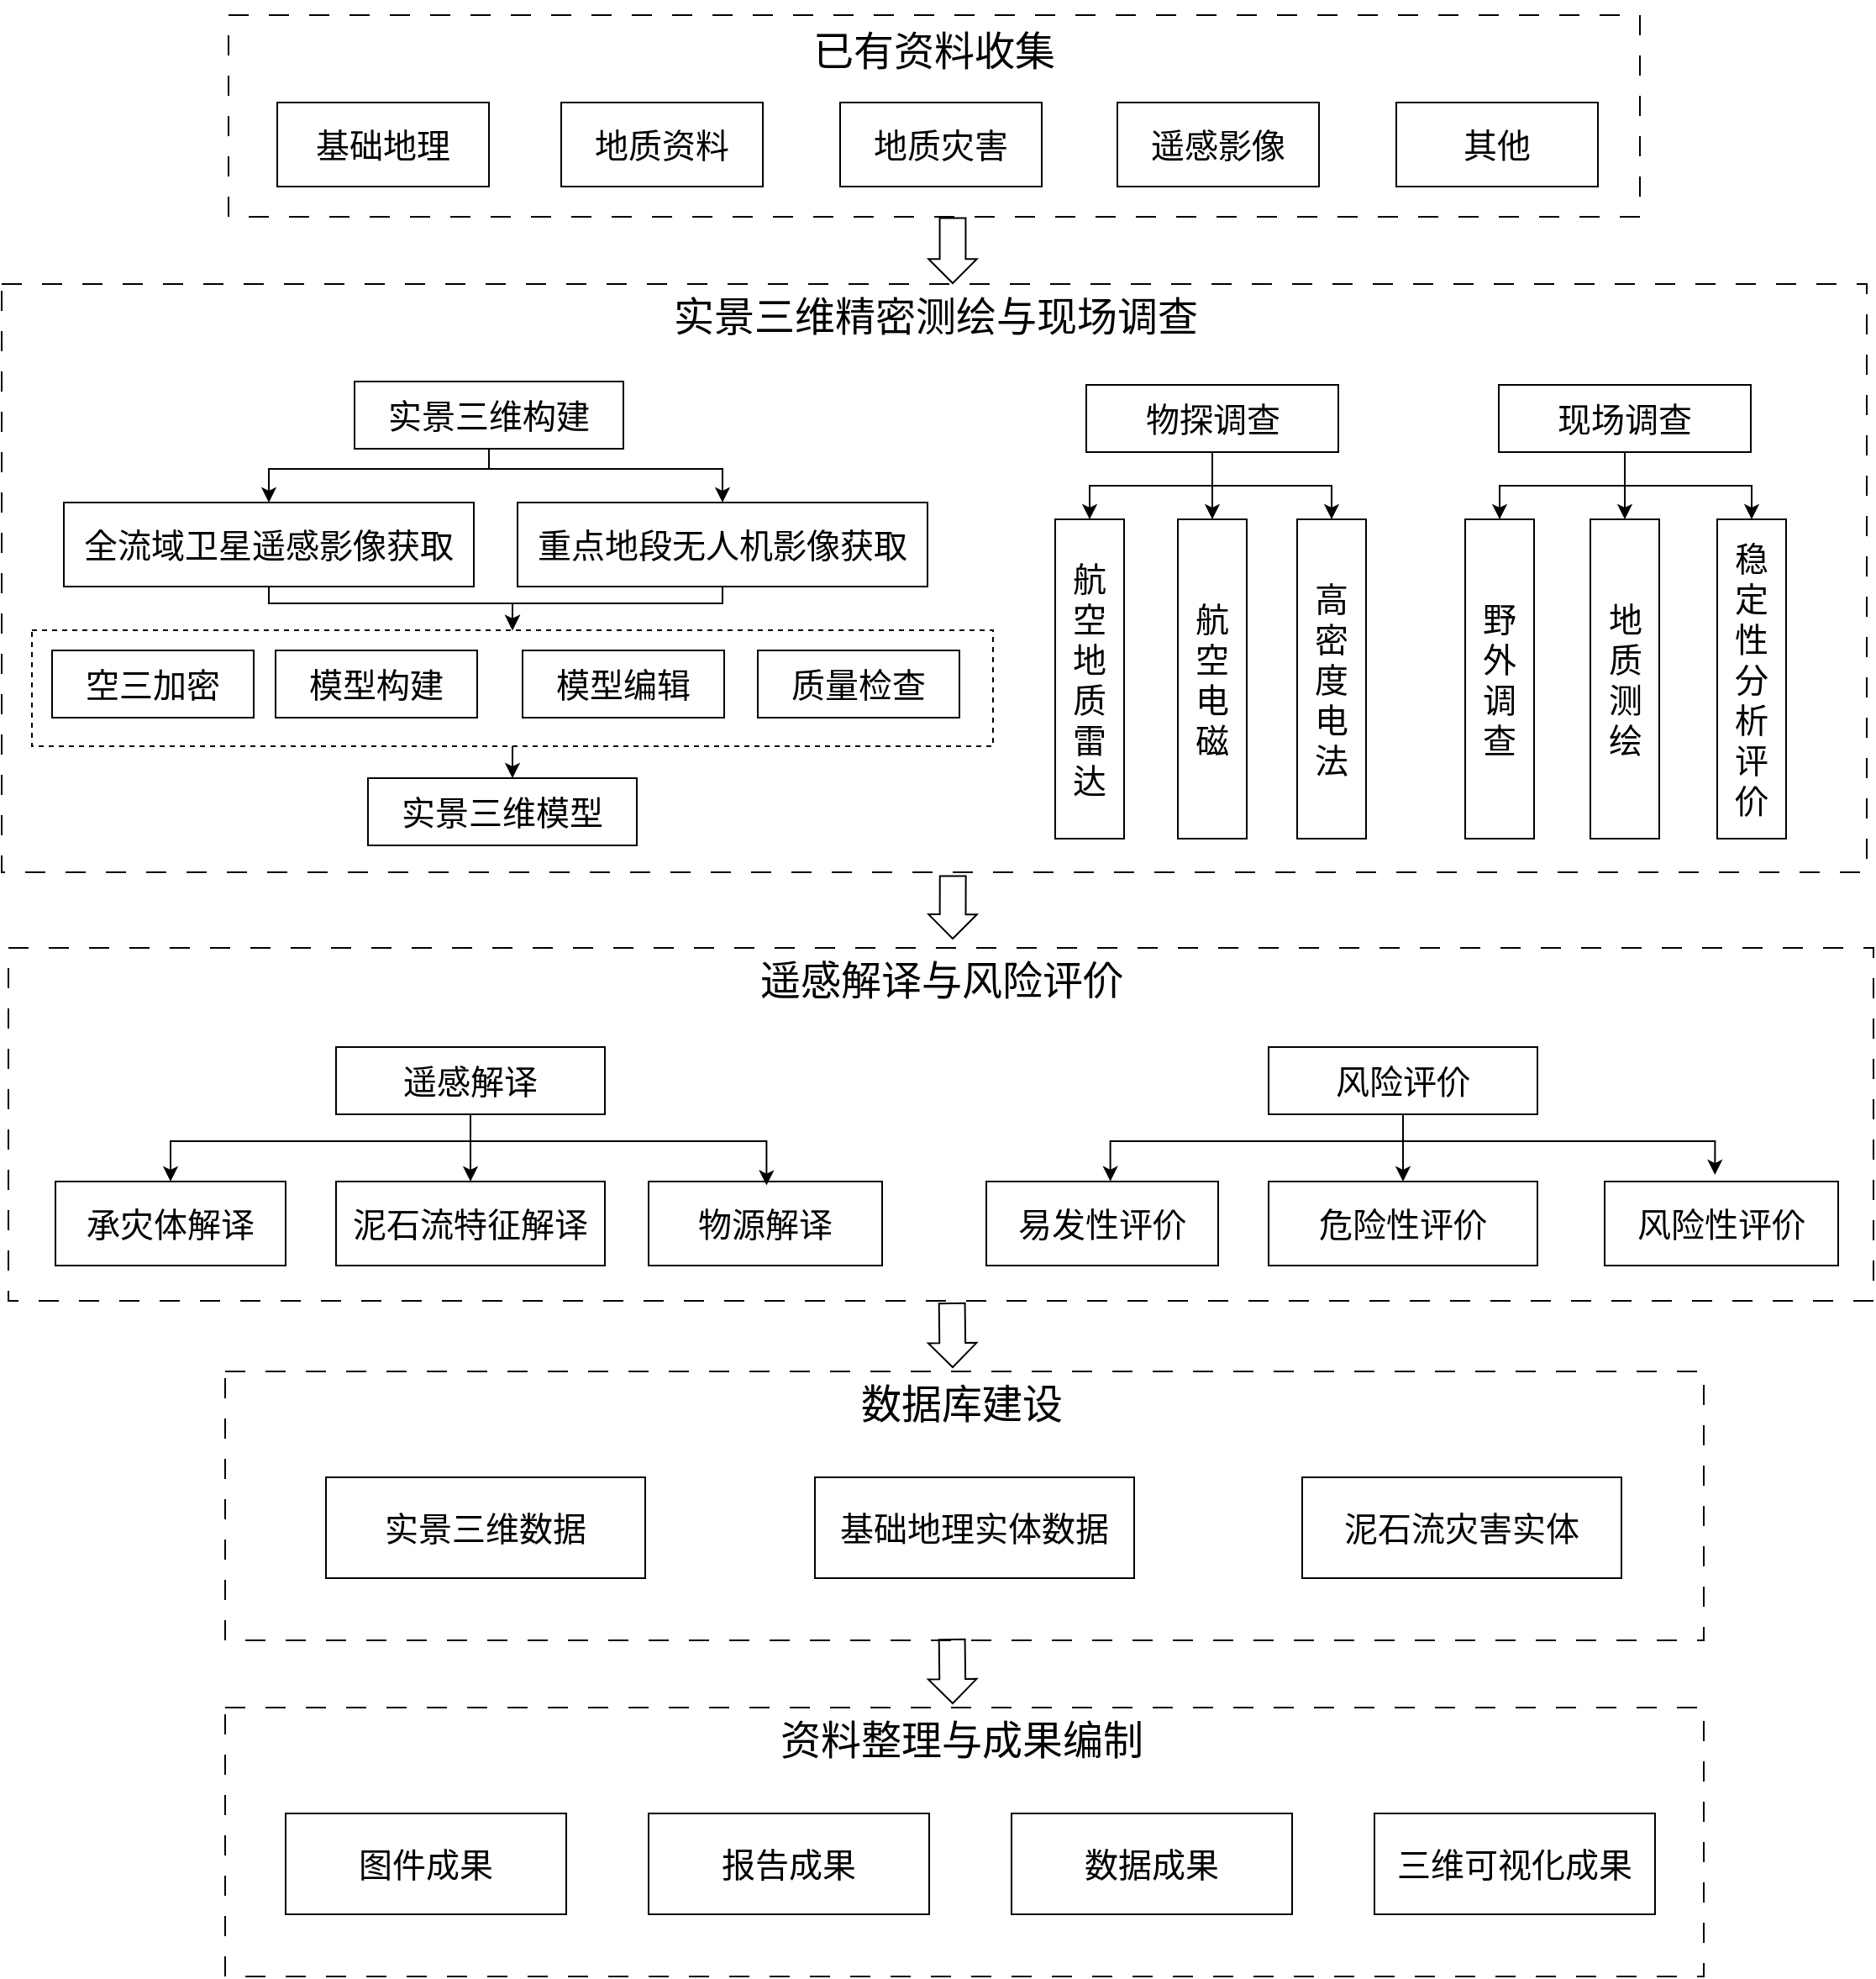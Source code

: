 <mxfile version="25.0.1">
  <diagram name="第 1 页" id="nlDtW2wReP4uFgnqPDGs">
    <mxGraphModel dx="2714" dy="1426" grid="1" gridSize="10" guides="1" tooltips="1" connect="1" arrows="1" fold="1" page="1" pageScale="1" pageWidth="827" pageHeight="1169" math="0" shadow="0">
      <root>
        <mxCell id="0" />
        <mxCell id="1" parent="0" />
        <mxCell id="GyDn9pgfp-Z17qOXU4LO-1" value="" style="rounded=0;whiteSpace=wrap;html=1;dashed=1;dashPattern=12 12;" vertex="1" parent="1">
          <mxGeometry x="153" y="825" width="880" height="160" as="geometry" />
        </mxCell>
        <mxCell id="GyDn9pgfp-Z17qOXU4LO-2" value="" style="rounded=0;whiteSpace=wrap;html=1;dashed=1;dashPattern=12 12;" vertex="1" parent="1">
          <mxGeometry x="24" y="573" width="1110" height="210" as="geometry" />
        </mxCell>
        <mxCell id="GyDn9pgfp-Z17qOXU4LO-3" value="" style="rounded=0;whiteSpace=wrap;html=1;dashed=1;dashPattern=12 12;" vertex="1" parent="1">
          <mxGeometry x="155" y="18" width="840" height="120" as="geometry" />
        </mxCell>
        <mxCell id="GyDn9pgfp-Z17qOXU4LO-4" value="&lt;font style=&quot;font-size: 20px;&quot;&gt;基础地理&lt;/font&gt;" style="rounded=0;whiteSpace=wrap;html=1;" vertex="1" parent="1">
          <mxGeometry x="184" y="70" width="126" height="50" as="geometry" />
        </mxCell>
        <mxCell id="GyDn9pgfp-Z17qOXU4LO-5" value="&lt;font style=&quot;font-size: 20px;&quot;&gt;地质资料&lt;/font&gt;" style="rounded=0;whiteSpace=wrap;html=1;" vertex="1" parent="1">
          <mxGeometry x="353" y="70" width="120" height="50" as="geometry" />
        </mxCell>
        <mxCell id="GyDn9pgfp-Z17qOXU4LO-6" value="&lt;font style=&quot;font-size: 20px;&quot;&gt;地质灾害&lt;/font&gt;" style="rounded=0;whiteSpace=wrap;html=1;" vertex="1" parent="1">
          <mxGeometry x="519" y="70" width="120" height="50" as="geometry" />
        </mxCell>
        <mxCell id="GyDn9pgfp-Z17qOXU4LO-7" value="&lt;span style=&quot;font-size: 20px;&quot;&gt;遥感影像&lt;/span&gt;" style="rounded=0;whiteSpace=wrap;html=1;" vertex="1" parent="1">
          <mxGeometry x="684" y="70" width="120" height="50" as="geometry" />
        </mxCell>
        <mxCell id="GyDn9pgfp-Z17qOXU4LO-8" value="&lt;font style=&quot;font-size: 20px;&quot;&gt;其他&lt;/font&gt;" style="rounded=0;whiteSpace=wrap;html=1;" vertex="1" parent="1">
          <mxGeometry x="850" y="70" width="120" height="50" as="geometry" />
        </mxCell>
        <mxCell id="GyDn9pgfp-Z17qOXU4LO-9" value="&lt;font style=&quot;font-size: 24px;&quot;&gt;已有资料收集&lt;/font&gt;" style="rounded=0;whiteSpace=wrap;html=1;opacity=0;" vertex="1" parent="1">
          <mxGeometry x="460" y="10" width="230" height="60" as="geometry" />
        </mxCell>
        <mxCell id="GyDn9pgfp-Z17qOXU4LO-10" value="&lt;font style=&quot;font-size: 20px;&quot;&gt;已有资料收集&lt;/font&gt;" style="rounded=0;whiteSpace=wrap;html=1;opacity=0;" vertex="1" parent="1">
          <mxGeometry x="433" y="178" width="230" height="60" as="geometry" />
        </mxCell>
        <mxCell id="GyDn9pgfp-Z17qOXU4LO-11" value="" style="rounded=0;whiteSpace=wrap;html=1;dashed=1;dashPattern=12 12;" vertex="1" parent="1">
          <mxGeometry x="20" y="178" width="1110" height="350" as="geometry" />
        </mxCell>
        <mxCell id="GyDn9pgfp-Z17qOXU4LO-12" value="&lt;font style=&quot;font-size: 24px;&quot;&gt;实景三维精密测绘与现场调查&lt;/font&gt;" style="rounded=0;whiteSpace=wrap;html=1;opacity=0;" vertex="1" parent="1">
          <mxGeometry x="410" y="168" width="331.5" height="60" as="geometry" />
        </mxCell>
        <mxCell id="GyDn9pgfp-Z17qOXU4LO-13" style="edgeStyle=orthogonalEdgeStyle;rounded=0;orthogonalLoop=1;jettySize=auto;html=1;entryX=0.5;entryY=0;entryDx=0;entryDy=0;" edge="1" parent="1" source="GyDn9pgfp-Z17qOXU4LO-15" target="GyDn9pgfp-Z17qOXU4LO-17">
          <mxGeometry relative="1" as="geometry">
            <Array as="points">
              <mxPoint x="310" y="288" />
              <mxPoint x="179" y="288" />
            </Array>
          </mxGeometry>
        </mxCell>
        <mxCell id="GyDn9pgfp-Z17qOXU4LO-14" style="edgeStyle=orthogonalEdgeStyle;rounded=0;orthogonalLoop=1;jettySize=auto;html=1;" edge="1" parent="1" source="GyDn9pgfp-Z17qOXU4LO-15" target="GyDn9pgfp-Z17qOXU4LO-19">
          <mxGeometry relative="1" as="geometry">
            <Array as="points">
              <mxPoint x="310" y="288" />
              <mxPoint x="449" y="288" />
            </Array>
          </mxGeometry>
        </mxCell>
        <mxCell id="GyDn9pgfp-Z17qOXU4LO-15" value="&lt;font style=&quot;font-size: 20px;&quot;&gt;实景三维构建&lt;/font&gt;" style="rounded=0;whiteSpace=wrap;html=1;" vertex="1" parent="1">
          <mxGeometry x="230" y="236" width="160" height="40" as="geometry" />
        </mxCell>
        <mxCell id="GyDn9pgfp-Z17qOXU4LO-16" style="edgeStyle=orthogonalEdgeStyle;rounded=0;orthogonalLoop=1;jettySize=auto;html=1;entryX=0.5;entryY=0;entryDx=0;entryDy=0;" edge="1" parent="1" source="GyDn9pgfp-Z17qOXU4LO-17" target="GyDn9pgfp-Z17qOXU4LO-61">
          <mxGeometry relative="1" as="geometry">
            <Array as="points">
              <mxPoint x="179" y="368" />
              <mxPoint x="324" y="368" />
            </Array>
          </mxGeometry>
        </mxCell>
        <mxCell id="GyDn9pgfp-Z17qOXU4LO-17" value="&lt;span style=&quot;font-size: 20px;&quot;&gt;全流域卫星遥感影像获取&lt;/span&gt;" style="rounded=0;whiteSpace=wrap;html=1;" vertex="1" parent="1">
          <mxGeometry x="57" y="308" width="244" height="50" as="geometry" />
        </mxCell>
        <mxCell id="GyDn9pgfp-Z17qOXU4LO-18" style="edgeStyle=orthogonalEdgeStyle;rounded=0;orthogonalLoop=1;jettySize=auto;html=1;entryX=0.5;entryY=0;entryDx=0;entryDy=0;" edge="1" parent="1" source="GyDn9pgfp-Z17qOXU4LO-19" target="GyDn9pgfp-Z17qOXU4LO-61">
          <mxGeometry relative="1" as="geometry">
            <Array as="points">
              <mxPoint x="449" y="368" />
              <mxPoint x="324" y="368" />
            </Array>
          </mxGeometry>
        </mxCell>
        <mxCell id="GyDn9pgfp-Z17qOXU4LO-19" value="&lt;span style=&quot;font-size: 20px;&quot;&gt;重点地段无人机影像获取&lt;/span&gt;" style="rounded=0;whiteSpace=wrap;html=1;" vertex="1" parent="1">
          <mxGeometry x="327" y="308" width="244" height="50" as="geometry" />
        </mxCell>
        <mxCell id="GyDn9pgfp-Z17qOXU4LO-20" value="&lt;font style=&quot;font-size: 20px;&quot;&gt;实景三维模型&lt;/font&gt;" style="rounded=0;whiteSpace=wrap;html=1;" vertex="1" parent="1">
          <mxGeometry x="238" y="472" width="160" height="40" as="geometry" />
        </mxCell>
        <mxCell id="GyDn9pgfp-Z17qOXU4LO-21" style="edgeStyle=orthogonalEdgeStyle;rounded=0;orthogonalLoop=1;jettySize=auto;html=1;entryX=0.5;entryY=0;entryDx=0;entryDy=0;" edge="1" parent="1" source="GyDn9pgfp-Z17qOXU4LO-24" target="GyDn9pgfp-Z17qOXU4LO-29">
          <mxGeometry relative="1" as="geometry" />
        </mxCell>
        <mxCell id="GyDn9pgfp-Z17qOXU4LO-22" style="edgeStyle=orthogonalEdgeStyle;rounded=0;orthogonalLoop=1;jettySize=auto;html=1;entryX=0.5;entryY=0;entryDx=0;entryDy=0;" edge="1" parent="1" source="GyDn9pgfp-Z17qOXU4LO-24" target="GyDn9pgfp-Z17qOXU4LO-31">
          <mxGeometry relative="1" as="geometry" />
        </mxCell>
        <mxCell id="GyDn9pgfp-Z17qOXU4LO-23" style="edgeStyle=orthogonalEdgeStyle;rounded=0;orthogonalLoop=1;jettySize=auto;html=1;entryX=0.5;entryY=0;entryDx=0;entryDy=0;" edge="1" parent="1" source="GyDn9pgfp-Z17qOXU4LO-24" target="GyDn9pgfp-Z17qOXU4LO-30">
          <mxGeometry relative="1" as="geometry" />
        </mxCell>
        <mxCell id="GyDn9pgfp-Z17qOXU4LO-24" value="&lt;font style=&quot;font-size: 20px;&quot;&gt;物探调查&lt;/font&gt;" style="rounded=0;whiteSpace=wrap;html=1;" vertex="1" parent="1">
          <mxGeometry x="665.5" y="238" width="150" height="40" as="geometry" />
        </mxCell>
        <mxCell id="GyDn9pgfp-Z17qOXU4LO-25" value="" style="edgeStyle=orthogonalEdgeStyle;rounded=0;orthogonalLoop=1;jettySize=auto;html=1;" edge="1" parent="1" source="GyDn9pgfp-Z17qOXU4LO-28" target="GyDn9pgfp-Z17qOXU4LO-33">
          <mxGeometry relative="1" as="geometry" />
        </mxCell>
        <mxCell id="GyDn9pgfp-Z17qOXU4LO-26" style="edgeStyle=orthogonalEdgeStyle;rounded=0;orthogonalLoop=1;jettySize=auto;html=1;entryX=0.5;entryY=0;entryDx=0;entryDy=0;" edge="1" parent="1" source="GyDn9pgfp-Z17qOXU4LO-28" target="GyDn9pgfp-Z17qOXU4LO-32">
          <mxGeometry relative="1" as="geometry" />
        </mxCell>
        <mxCell id="GyDn9pgfp-Z17qOXU4LO-27" style="edgeStyle=orthogonalEdgeStyle;rounded=0;orthogonalLoop=1;jettySize=auto;html=1;entryX=0.5;entryY=0;entryDx=0;entryDy=0;" edge="1" parent="1" source="GyDn9pgfp-Z17qOXU4LO-28" target="GyDn9pgfp-Z17qOXU4LO-34">
          <mxGeometry relative="1" as="geometry" />
        </mxCell>
        <mxCell id="GyDn9pgfp-Z17qOXU4LO-28" value="&lt;font style=&quot;font-size: 20px;&quot;&gt;现场调查&lt;/font&gt;" style="rounded=0;whiteSpace=wrap;html=1;" vertex="1" parent="1">
          <mxGeometry x="911" y="238" width="150" height="40" as="geometry" />
        </mxCell>
        <mxCell id="GyDn9pgfp-Z17qOXU4LO-29" value="&lt;font style=&quot;font-size: 20px;&quot;&gt;航空地质雷达&lt;/font&gt;" style="rounded=0;whiteSpace=wrap;html=1;" vertex="1" parent="1">
          <mxGeometry x="647" y="318" width="41" height="190" as="geometry" />
        </mxCell>
        <mxCell id="GyDn9pgfp-Z17qOXU4LO-30" value="&lt;font style=&quot;font-size: 20px;&quot;&gt;航空电磁&lt;/font&gt;" style="rounded=0;whiteSpace=wrap;html=1;" vertex="1" parent="1">
          <mxGeometry x="720" y="318" width="41" height="190" as="geometry" />
        </mxCell>
        <mxCell id="GyDn9pgfp-Z17qOXU4LO-31" value="&lt;font style=&quot;font-size: 20px;&quot;&gt;高密度电法&lt;/font&gt;" style="rounded=0;whiteSpace=wrap;html=1;" vertex="1" parent="1">
          <mxGeometry x="791" y="318" width="41" height="190" as="geometry" />
        </mxCell>
        <mxCell id="GyDn9pgfp-Z17qOXU4LO-32" value="&lt;font style=&quot;font-size: 20px;&quot;&gt;野外调查&lt;/font&gt;" style="rounded=0;whiteSpace=wrap;html=1;" vertex="1" parent="1">
          <mxGeometry x="891" y="318" width="41" height="190" as="geometry" />
        </mxCell>
        <mxCell id="GyDn9pgfp-Z17qOXU4LO-33" value="&lt;font style=&quot;font-size: 20px;&quot;&gt;地质测绘&lt;/font&gt;" style="rounded=0;whiteSpace=wrap;html=1;" vertex="1" parent="1">
          <mxGeometry x="965.5" y="318" width="41" height="190" as="geometry" />
        </mxCell>
        <mxCell id="GyDn9pgfp-Z17qOXU4LO-34" value="&lt;font style=&quot;font-size: 20px;&quot;&gt;稳定性分析评价&lt;/font&gt;" style="rounded=0;whiteSpace=wrap;html=1;" vertex="1" parent="1">
          <mxGeometry x="1041" y="318" width="41" height="190" as="geometry" />
        </mxCell>
        <mxCell id="GyDn9pgfp-Z17qOXU4LO-35" value="&lt;font style=&quot;font-size: 24px;&quot;&gt;遥感解译与风险评价&lt;/font&gt;" style="rounded=0;whiteSpace=wrap;html=1;opacity=0;" vertex="1" parent="1">
          <mxGeometry x="442.5" y="563" width="273" height="60" as="geometry" />
        </mxCell>
        <mxCell id="GyDn9pgfp-Z17qOXU4LO-36" style="edgeStyle=orthogonalEdgeStyle;rounded=0;orthogonalLoop=1;jettySize=auto;html=1;entryX=0.5;entryY=0;entryDx=0;entryDy=0;" edge="1" parent="1" source="GyDn9pgfp-Z17qOXU4LO-38" target="GyDn9pgfp-Z17qOXU4LO-40">
          <mxGeometry relative="1" as="geometry" />
        </mxCell>
        <mxCell id="GyDn9pgfp-Z17qOXU4LO-37" style="edgeStyle=orthogonalEdgeStyle;rounded=0;orthogonalLoop=1;jettySize=auto;html=1;entryX=0.5;entryY=0;entryDx=0;entryDy=0;" edge="1" parent="1" source="GyDn9pgfp-Z17qOXU4LO-38" target="GyDn9pgfp-Z17qOXU4LO-39">
          <mxGeometry relative="1" as="geometry">
            <Array as="points">
              <mxPoint x="299" y="688" />
              <mxPoint x="121" y="688" />
            </Array>
          </mxGeometry>
        </mxCell>
        <mxCell id="GyDn9pgfp-Z17qOXU4LO-38" value="&lt;font style=&quot;font-size: 20px;&quot;&gt;遥感解译&lt;/font&gt;" style="rounded=0;whiteSpace=wrap;html=1;" vertex="1" parent="1">
          <mxGeometry x="219" y="632" width="160" height="40" as="geometry" />
        </mxCell>
        <mxCell id="GyDn9pgfp-Z17qOXU4LO-39" value="&lt;font style=&quot;font-size: 20px;&quot;&gt;承灾体解译&lt;/font&gt;" style="rounded=0;whiteSpace=wrap;html=1;" vertex="1" parent="1">
          <mxGeometry x="52" y="712" width="137" height="50" as="geometry" />
        </mxCell>
        <mxCell id="GyDn9pgfp-Z17qOXU4LO-40" value="&lt;span style=&quot;font-size: 20px;&quot;&gt;泥石流特征解译&lt;/span&gt;" style="rounded=0;whiteSpace=wrap;html=1;" vertex="1" parent="1">
          <mxGeometry x="219" y="712" width="160" height="50" as="geometry" />
        </mxCell>
        <mxCell id="GyDn9pgfp-Z17qOXU4LO-41" value="&lt;span style=&quot;font-size: 20px;&quot;&gt;物源解译&lt;/span&gt;" style="rounded=0;whiteSpace=wrap;html=1;" vertex="1" parent="1">
          <mxGeometry x="405" y="712" width="139" height="50" as="geometry" />
        </mxCell>
        <mxCell id="GyDn9pgfp-Z17qOXU4LO-42" value="&lt;span style=&quot;font-size: 20px;&quot;&gt;易发性评价&lt;/span&gt;" style="rounded=0;whiteSpace=wrap;html=1;" vertex="1" parent="1">
          <mxGeometry x="606" y="712" width="138" height="50" as="geometry" />
        </mxCell>
        <mxCell id="GyDn9pgfp-Z17qOXU4LO-43" value="&lt;span style=&quot;font-size: 20px;&quot;&gt;危险性评价&lt;/span&gt;" style="rounded=0;whiteSpace=wrap;html=1;" vertex="1" parent="1">
          <mxGeometry x="774" y="712" width="160" height="50" as="geometry" />
        </mxCell>
        <mxCell id="GyDn9pgfp-Z17qOXU4LO-44" value="&lt;span style=&quot;font-size: 20px;&quot;&gt;风险性评价&lt;/span&gt;" style="rounded=0;whiteSpace=wrap;html=1;" vertex="1" parent="1">
          <mxGeometry x="974" y="712" width="139" height="50" as="geometry" />
        </mxCell>
        <mxCell id="GyDn9pgfp-Z17qOXU4LO-45" value="" style="edgeStyle=orthogonalEdgeStyle;rounded=0;orthogonalLoop=1;jettySize=auto;html=1;" edge="1" parent="1" source="GyDn9pgfp-Z17qOXU4LO-46" target="GyDn9pgfp-Z17qOXU4LO-43">
          <mxGeometry relative="1" as="geometry" />
        </mxCell>
        <mxCell id="GyDn9pgfp-Z17qOXU4LO-46" value="&lt;span style=&quot;font-size: 20px;&quot;&gt;风险评价&lt;/span&gt;" style="rounded=0;whiteSpace=wrap;html=1;" vertex="1" parent="1">
          <mxGeometry x="774" y="632" width="160" height="40" as="geometry" />
        </mxCell>
        <mxCell id="GyDn9pgfp-Z17qOXU4LO-47" value="&lt;font style=&quot;font-size: 24px;&quot;&gt;数据库建设&lt;/font&gt;" style="rounded=0;whiteSpace=wrap;html=1;opacity=0;" vertex="1" parent="1">
          <mxGeometry x="455" y="815" width="273" height="60" as="geometry" />
        </mxCell>
        <mxCell id="GyDn9pgfp-Z17qOXU4LO-48" value="&lt;font style=&quot;font-size: 20px;&quot;&gt;实景三维数据&lt;/font&gt;" style="rounded=0;whiteSpace=wrap;html=1;" vertex="1" parent="1">
          <mxGeometry x="213" y="888" width="190" height="60" as="geometry" />
        </mxCell>
        <mxCell id="GyDn9pgfp-Z17qOXU4LO-49" value="&lt;font style=&quot;font-size: 20px;&quot;&gt;基础地理实体数据&lt;/font&gt;" style="rounded=0;whiteSpace=wrap;html=1;" vertex="1" parent="1">
          <mxGeometry x="504" y="888" width="190" height="60" as="geometry" />
        </mxCell>
        <mxCell id="GyDn9pgfp-Z17qOXU4LO-50" value="&lt;font style=&quot;font-size: 20px;&quot;&gt;泥石流灾害实体&lt;/font&gt;" style="rounded=0;whiteSpace=wrap;html=1;" vertex="1" parent="1">
          <mxGeometry x="794" y="888" width="190" height="60" as="geometry" />
        </mxCell>
        <mxCell id="GyDn9pgfp-Z17qOXU4LO-51" value="" style="rounded=0;whiteSpace=wrap;html=1;dashed=1;dashPattern=12 12;" vertex="1" parent="1">
          <mxGeometry x="153" y="1025" width="880" height="160" as="geometry" />
        </mxCell>
        <mxCell id="GyDn9pgfp-Z17qOXU4LO-52" value="&lt;font style=&quot;font-size: 24px;&quot;&gt;资料整理与成果编制&lt;/font&gt;" style="rounded=0;whiteSpace=wrap;html=1;opacity=0;" vertex="1" parent="1">
          <mxGeometry x="455" y="1015" width="273" height="60" as="geometry" />
        </mxCell>
        <mxCell id="GyDn9pgfp-Z17qOXU4LO-53" value="&lt;font style=&quot;font-size: 20px;&quot;&gt;图件成果&lt;/font&gt;" style="rounded=0;whiteSpace=wrap;html=1;" vertex="1" parent="1">
          <mxGeometry x="189" y="1088" width="167" height="60" as="geometry" />
        </mxCell>
        <mxCell id="GyDn9pgfp-Z17qOXU4LO-54" value="&lt;span style=&quot;font-size: 20px;&quot;&gt;数据成果&lt;/span&gt;" style="rounded=0;whiteSpace=wrap;html=1;" vertex="1" parent="1">
          <mxGeometry x="621" y="1088" width="167" height="60" as="geometry" />
        </mxCell>
        <mxCell id="GyDn9pgfp-Z17qOXU4LO-55" value="&lt;font style=&quot;font-size: 20px;&quot;&gt;报告成果&lt;/font&gt;" style="rounded=0;whiteSpace=wrap;html=1;" vertex="1" parent="1">
          <mxGeometry x="405" y="1088" width="167" height="60" as="geometry" />
        </mxCell>
        <mxCell id="GyDn9pgfp-Z17qOXU4LO-56" value="&lt;span style=&quot;font-size: 20px;&quot;&gt;三维可视化成果&lt;/span&gt;" style="rounded=0;whiteSpace=wrap;html=1;" vertex="1" parent="1">
          <mxGeometry x="837" y="1088" width="167" height="60" as="geometry" />
        </mxCell>
        <mxCell id="GyDn9pgfp-Z17qOXU4LO-57" value="" style="shape=flexArrow;endArrow=classic;html=1;rounded=0;width=15.429;endSize=4.474;exitX=0.51;exitY=1.005;exitDx=0;exitDy=0;endWidth=12.327;exitPerimeter=0;" edge="1" parent="1" source="GyDn9pgfp-Z17qOXU4LO-11">
          <mxGeometry width="50" height="50" relative="1" as="geometry">
            <mxPoint x="586" y="538" as="sourcePoint" />
            <mxPoint x="586" y="568" as="targetPoint" />
          </mxGeometry>
        </mxCell>
        <mxCell id="GyDn9pgfp-Z17qOXU4LO-58" value="" style="shape=flexArrow;endArrow=classic;html=1;rounded=0;width=15.429;endSize=4.474;exitX=0.51;exitY=1.005;exitDx=0;exitDy=0;endWidth=12.327;exitPerimeter=0;" edge="1" parent="1">
          <mxGeometry width="50" height="50" relative="1" as="geometry">
            <mxPoint x="585.57" y="984" as="sourcePoint" />
            <mxPoint x="586" y="1023" as="targetPoint" />
          </mxGeometry>
        </mxCell>
        <mxCell id="GyDn9pgfp-Z17qOXU4LO-59" value="" style="shape=flexArrow;endArrow=classic;html=1;rounded=0;width=15.429;endSize=4.474;exitX=0.51;exitY=1.005;exitDx=0;exitDy=0;endWidth=12.327;exitPerimeter=0;" edge="1" parent="1">
          <mxGeometry width="50" height="50" relative="1" as="geometry">
            <mxPoint x="585.57" y="784" as="sourcePoint" />
            <mxPoint x="586" y="823" as="targetPoint" />
          </mxGeometry>
        </mxCell>
        <mxCell id="GyDn9pgfp-Z17qOXU4LO-60" value="" style="edgeStyle=orthogonalEdgeStyle;rounded=0;orthogonalLoop=1;jettySize=auto;html=1;" edge="1" parent="1" source="GyDn9pgfp-Z17qOXU4LO-61" target="GyDn9pgfp-Z17qOXU4LO-20">
          <mxGeometry relative="1" as="geometry">
            <Array as="points">
              <mxPoint x="320" y="478" />
              <mxPoint x="320" y="478" />
            </Array>
          </mxGeometry>
        </mxCell>
        <mxCell id="GyDn9pgfp-Z17qOXU4LO-61" value="" style="rounded=0;whiteSpace=wrap;html=1;dashed=1;" vertex="1" parent="1">
          <mxGeometry x="38" y="384" width="572" height="69" as="geometry" />
        </mxCell>
        <mxCell id="GyDn9pgfp-Z17qOXU4LO-62" value="&lt;font style=&quot;font-size: 20px;&quot;&gt;空三加密&lt;/font&gt;" style="rounded=0;whiteSpace=wrap;html=1;" vertex="1" parent="1">
          <mxGeometry x="50" y="396" width="120" height="40" as="geometry" />
        </mxCell>
        <mxCell id="GyDn9pgfp-Z17qOXU4LO-63" value="&lt;font style=&quot;font-size: 20px;&quot;&gt;模型构建&lt;/font&gt;" style="rounded=0;whiteSpace=wrap;html=1;" vertex="1" parent="1">
          <mxGeometry x="183" y="396" width="120" height="40" as="geometry" />
        </mxCell>
        <mxCell id="GyDn9pgfp-Z17qOXU4LO-64" value="&lt;font style=&quot;font-size: 20px;&quot;&gt;模型编辑&lt;/font&gt;" style="rounded=0;whiteSpace=wrap;html=1;" vertex="1" parent="1">
          <mxGeometry x="330" y="396" width="120" height="40" as="geometry" />
        </mxCell>
        <mxCell id="GyDn9pgfp-Z17qOXU4LO-65" value="&lt;font style=&quot;font-size: 20px;&quot;&gt;质量检查&lt;/font&gt;" style="rounded=0;whiteSpace=wrap;html=1;" vertex="1" parent="1">
          <mxGeometry x="470" y="396" width="120" height="40" as="geometry" />
        </mxCell>
        <mxCell id="GyDn9pgfp-Z17qOXU4LO-66" value="" style="shape=flexArrow;endArrow=classic;html=1;rounded=0;width=15.429;endSize=4.474;exitX=0.51;exitY=1.005;exitDx=0;exitDy=0;endWidth=12.327;exitPerimeter=0;" edge="1" parent="1">
          <mxGeometry width="50" height="50" relative="1" as="geometry">
            <mxPoint x="586" y="138.25" as="sourcePoint" />
            <mxPoint x="586" y="178" as="targetPoint" />
          </mxGeometry>
        </mxCell>
        <mxCell id="GyDn9pgfp-Z17qOXU4LO-67" style="edgeStyle=orthogonalEdgeStyle;rounded=0;orthogonalLoop=1;jettySize=auto;html=1;entryX=0.505;entryY=0.046;entryDx=0;entryDy=0;entryPerimeter=0;" edge="1" parent="1" source="GyDn9pgfp-Z17qOXU4LO-38" target="GyDn9pgfp-Z17qOXU4LO-41">
          <mxGeometry relative="1" as="geometry">
            <Array as="points">
              <mxPoint x="299" y="688" />
              <mxPoint x="475" y="688" />
            </Array>
          </mxGeometry>
        </mxCell>
        <mxCell id="GyDn9pgfp-Z17qOXU4LO-68" style="edgeStyle=orthogonalEdgeStyle;rounded=0;orthogonalLoop=1;jettySize=auto;html=1;entryX=0.535;entryY=-0.002;entryDx=0;entryDy=0;entryPerimeter=0;" edge="1" parent="1" source="GyDn9pgfp-Z17qOXU4LO-46" target="GyDn9pgfp-Z17qOXU4LO-42">
          <mxGeometry relative="1" as="geometry">
            <mxPoint x="680" y="710" as="targetPoint" />
            <Array as="points">
              <mxPoint x="854" y="688" />
              <mxPoint x="680" y="688" />
            </Array>
          </mxGeometry>
        </mxCell>
        <mxCell id="GyDn9pgfp-Z17qOXU4LO-69" style="edgeStyle=orthogonalEdgeStyle;rounded=0;orthogonalLoop=1;jettySize=auto;html=1;entryX=0.915;entryY=0.643;entryDx=0;entryDy=0;entryPerimeter=0;" edge="1" parent="1" source="GyDn9pgfp-Z17qOXU4LO-46" target="GyDn9pgfp-Z17qOXU4LO-2">
          <mxGeometry relative="1" as="geometry">
            <Array as="points">
              <mxPoint x="854" y="688" />
              <mxPoint x="1040" y="688" />
            </Array>
          </mxGeometry>
        </mxCell>
      </root>
    </mxGraphModel>
  </diagram>
</mxfile>
